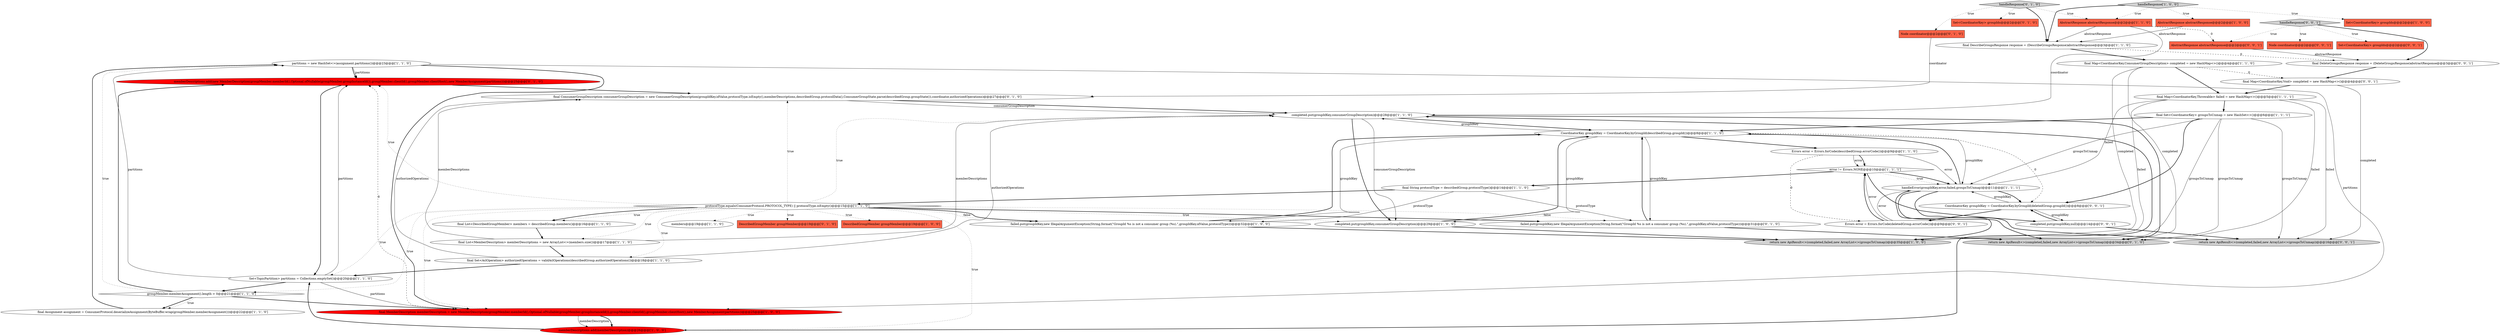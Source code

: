 digraph {
9 [style = filled, label = "partitions = new HashSet<>(assignment.partitions())@@@23@@@['1', '1', '0']", fillcolor = white, shape = ellipse image = "AAA0AAABBB1BBB"];
19 [style = filled, label = "final Set<AclOperation> authorizedOperations = validAclOperations(describedGroup.authorizedOperations())@@@18@@@['1', '1', '0']", fillcolor = white, shape = ellipse image = "AAA0AAABBB1BBB"];
21 [style = filled, label = "AbstractResponse abstractResponse@@@2@@@['1', '0', '0']", fillcolor = tomato, shape = box image = "AAA0AAABBB1BBB"];
35 [style = filled, label = "failed.put(groupIdKey,new IllegalArgumentException(String.format(\"GroupId %s is not a consumer group (%s).\",groupIdKey.idValue,protocolType)))@@@31@@@['0', '1', '0']", fillcolor = white, shape = ellipse image = "AAA0AAABBB2BBB"];
2 [style = filled, label = "final Set<CoordinatorKey> groupsToUnmap = new HashSet<>()@@@6@@@['1', '1', '1']", fillcolor = white, shape = ellipse image = "AAA0AAABBB1BBB"];
0 [style = filled, label = "error != Errors.NONE@@@10@@@['1', '1', '1']", fillcolor = white, shape = diamond image = "AAA0AAABBB1BBB"];
12 [style = filled, label = "final List<MemberDescription> memberDescriptions = new ArrayList<>(members.size())@@@17@@@['1', '1', '0']", fillcolor = white, shape = ellipse image = "AAA0AAABBB1BBB"];
29 [style = filled, label = "return new ApiResult<>(completed,failed,new ArrayList<>(groupsToUnmap))@@@34@@@['0', '1', '0']", fillcolor = lightgray, shape = ellipse image = "AAA0AAABBB2BBB"];
36 [style = filled, label = "final ConsumerGroupDescription consumerGroupDescription = new ConsumerGroupDescription(groupIdKey.idValue,protocolType.isEmpty(),memberDescriptions,describedGroup.protocolData(),ConsumerGroupState.parse(describedGroup.groupState()),coordinator,authorizedOperations)@@@27@@@['0', '1', '0']", fillcolor = white, shape = ellipse image = "AAA0AAABBB2BBB"];
16 [style = filled, label = "members@@@19@@@['1', '1', '0']", fillcolor = white, shape = ellipse image = "AAA0AAABBB1BBB"];
32 [style = filled, label = "Node coordinator@@@2@@@['0', '1', '0']", fillcolor = tomato, shape = box image = "AAA0AAABBB2BBB"];
37 [style = filled, label = "final Map<CoordinatorKey,Void> completed = new HashMap<>()@@@4@@@['0', '0', '1']", fillcolor = white, shape = ellipse image = "AAA0AAABBB3BBB"];
4 [style = filled, label = "completed.put(groupIdKey,consumerGroupDescription)@@@28@@@['1', '1', '0']", fillcolor = white, shape = ellipse image = "AAA0AAABBB1BBB"];
40 [style = filled, label = "Node coordinator@@@2@@@['0', '0', '1']", fillcolor = tomato, shape = box image = "AAA0AAABBB3BBB"];
13 [style = filled, label = "failed.put(groupIdKey,new IllegalArgumentException(String.format(\"GroupId %s is not a consumer group (%s).\",groupIdKey.idValue,protocolType)))@@@32@@@['1', '0', '0']", fillcolor = white, shape = ellipse image = "AAA0AAABBB1BBB"];
24 [style = filled, label = "handleError(groupIdKey,error,failed,groupsToUnmap)@@@11@@@['1', '1', '1']", fillcolor = white, shape = ellipse image = "AAA0AAABBB1BBB"];
17 [style = filled, label = "handleResponse['1', '0', '0']", fillcolor = lightgray, shape = diamond image = "AAA0AAABBB1BBB"];
45 [style = filled, label = "CoordinatorKey groupIdKey = CoordinatorKey.byGroupId(deletedGroup.groupId())@@@8@@@['0', '0', '1']", fillcolor = white, shape = ellipse image = "AAA0AAABBB3BBB"];
6 [style = filled, label = "CoordinatorKey groupIdKey = CoordinatorKey.byGroupId(describedGroup.groupId())@@@8@@@['1', '1', '0']", fillcolor = white, shape = ellipse image = "AAA0AAABBB1BBB"];
41 [style = filled, label = "completed.put(groupIdKey,null)@@@14@@@['0', '0', '1']", fillcolor = white, shape = ellipse image = "AAA0AAABBB3BBB"];
27 [style = filled, label = "final DescribeGroupsResponse response = (DescribeGroupsResponse)abstractResponse@@@3@@@['1', '1', '0']", fillcolor = white, shape = ellipse image = "AAA0AAABBB1BBB"];
20 [style = filled, label = "return new ApiResult<>(completed,failed,new ArrayList<>(groupsToUnmap))@@@35@@@['1', '0', '0']", fillcolor = lightgray, shape = ellipse image = "AAA0AAABBB1BBB"];
3 [style = filled, label = "memberDescriptions.add(memberDescription)@@@26@@@['1', '0', '0']", fillcolor = red, shape = ellipse image = "AAA1AAABBB1BBB"];
43 [style = filled, label = "handleResponse['0', '0', '1']", fillcolor = lightgray, shape = diamond image = "AAA0AAABBB3BBB"];
33 [style = filled, label = "memberDescriptions.add(new MemberDescription(groupMember.memberId(),Optional.ofNullable(groupMember.groupInstanceId()),groupMember.clientId(),groupMember.clientHost(),new MemberAssignment(partitions)))@@@25@@@['0', '1', '0']", fillcolor = red, shape = ellipse image = "AAA1AAABBB2BBB"];
14 [style = filled, label = "final List<DescribedGroupMember> members = describedGroup.members()@@@16@@@['1', '1', '0']", fillcolor = white, shape = ellipse image = "AAA0AAABBB1BBB"];
7 [style = filled, label = "groupMember.memberAssignment().length > 0@@@21@@@['1', '1', '0']", fillcolor = white, shape = diamond image = "AAA0AAABBB1BBB"];
31 [style = filled, label = "DescribedGroupMember groupMember@@@19@@@['0', '1', '0']", fillcolor = tomato, shape = box image = "AAA0AAABBB2BBB"];
39 [style = filled, label = "Set<CoordinatorKey> groupIds@@@2@@@['0', '0', '1']", fillcolor = tomato, shape = box image = "AAA0AAABBB3BBB"];
11 [style = filled, label = "Set<CoordinatorKey> groupIds@@@2@@@['1', '0', '0']", fillcolor = tomato, shape = box image = "AAA0AAABBB1BBB"];
18 [style = filled, label = "completed.put(groupIdKey,consumerGroupDescription)@@@29@@@['1', '0', '0']", fillcolor = white, shape = ellipse image = "AAA0AAABBB1BBB"];
23 [style = filled, label = "final String protocolType = describedGroup.protocolType()@@@14@@@['1', '1', '0']", fillcolor = white, shape = ellipse image = "AAA0AAABBB1BBB"];
28 [style = filled, label = "AbstractResponse abstractResponse@@@2@@@['1', '1', '0']", fillcolor = tomato, shape = box image = "AAA0AAABBB1BBB"];
15 [style = filled, label = "final Map<CoordinatorKey,ConsumerGroupDescription> completed = new HashMap<>()@@@4@@@['1', '1', '0']", fillcolor = white, shape = ellipse image = "AAA0AAABBB1BBB"];
5 [style = filled, label = "protocolType.equals(ConsumerProtocol.PROTOCOL_TYPE) || protocolType.isEmpty()@@@15@@@['1', '1', '0']", fillcolor = white, shape = diamond image = "AAA0AAABBB1BBB"];
38 [style = filled, label = "final DeleteGroupsResponse response = (DeleteGroupsResponse)abstractResponse@@@3@@@['0', '0', '1']", fillcolor = white, shape = ellipse image = "AAA0AAABBB3BBB"];
46 [style = filled, label = "AbstractResponse abstractResponse@@@2@@@['0', '0', '1']", fillcolor = tomato, shape = box image = "AAA0AAABBB3BBB"];
1 [style = filled, label = "final Map<CoordinatorKey,Throwable> failed = new HashMap<>()@@@5@@@['1', '1', '1']", fillcolor = white, shape = ellipse image = "AAA0AAABBB1BBB"];
22 [style = filled, label = "final MemberDescription memberDescription = new MemberDescription(groupMember.memberId(),Optional.ofNullable(groupMember.groupInstanceId()),groupMember.clientId(),groupMember.clientHost(),new MemberAssignment(partitions))@@@25@@@['1', '0', '0']", fillcolor = red, shape = ellipse image = "AAA1AAABBB1BBB"];
10 [style = filled, label = "DescribedGroupMember groupMember@@@19@@@['1', '0', '0']", fillcolor = tomato, shape = box image = "AAA0AAABBB1BBB"];
44 [style = filled, label = "Errors error = Errors.forCode(deletedGroup.errorCode())@@@9@@@['0', '0', '1']", fillcolor = white, shape = ellipse image = "AAA0AAABBB3BBB"];
30 [style = filled, label = "handleResponse['0', '1', '0']", fillcolor = lightgray, shape = diamond image = "AAA0AAABBB2BBB"];
42 [style = filled, label = "return new ApiResult<>(completed,failed,new ArrayList<>(groupsToUnmap))@@@16@@@['0', '0', '1']", fillcolor = lightgray, shape = ellipse image = "AAA0AAABBB3BBB"];
8 [style = filled, label = "final Assignment assignment = ConsumerProtocol.deserializeAssignment(ByteBuffer.wrap(groupMember.memberAssignment()))@@@22@@@['1', '1', '0']", fillcolor = white, shape = ellipse image = "AAA0AAABBB1BBB"];
34 [style = filled, label = "Set<CoordinatorKey> groupIds@@@2@@@['0', '1', '0']", fillcolor = tomato, shape = box image = "AAA0AAABBB2BBB"];
26 [style = filled, label = "Errors error = Errors.forCode(describedGroup.errorCode())@@@9@@@['1', '1', '0']", fillcolor = white, shape = ellipse image = "AAA0AAABBB1BBB"];
25 [style = filled, label = "Set<TopicPartition> partitions = Collections.emptySet()@@@20@@@['1', '1', '0']", fillcolor = white, shape = ellipse image = "AAA0AAABBB1BBB"];
27->38 [style = dashed, label="0"];
23->35 [style = solid, label="protocolType"];
5->18 [style = dotted, label="true"];
2->6 [style = bold, label=""];
26->0 [style = solid, label="error"];
5->19 [style = dotted, label="true"];
44->24 [style = solid, label="error"];
9->22 [style = solid, label="partitions"];
5->12 [style = dotted, label="true"];
7->8 [style = bold, label=""];
6->24 [style = solid, label="groupIdKey"];
3->4 [style = bold, label=""];
27->15 [style = bold, label=""];
2->20 [style = solid, label="groupsToUnmap"];
45->41 [style = solid, label="groupIdKey"];
5->22 [style = dotted, label="true"];
33->25 [style = bold, label=""];
28->46 [style = dashed, label="0"];
0->24 [style = dotted, label="true"];
28->4 [style = solid, label="coordinator"];
0->24 [style = bold, label=""];
43->46 [style = dotted, label="true"];
41->45 [style = bold, label=""];
17->27 [style = bold, label=""];
2->42 [style = solid, label="groupsToUnmap"];
19->4 [style = solid, label="authorizedOperations"];
41->42 [style = bold, label=""];
9->33 [style = bold, label=""];
37->1 [style = bold, label=""];
36->4 [style = bold, label=""];
30->27 [style = bold, label=""];
4->18 [style = bold, label=""];
25->33 [style = solid, label="partitions"];
5->33 [style = dotted, label="true"];
5->3 [style = dotted, label="true"];
26->44 [style = dashed, label="0"];
25->7 [style = bold, label=""];
19->25 [style = bold, label=""];
5->4 [style = dotted, label="true"];
24->20 [style = bold, label=""];
5->36 [style = dotted, label="true"];
7->33 [style = bold, label=""];
18->20 [style = bold, label=""];
26->0 [style = bold, label=""];
0->23 [style = bold, label=""];
6->45 [style = dashed, label="0"];
38->37 [style = bold, label=""];
5->25 [style = dotted, label="true"];
5->7 [style = dotted, label="true"];
44->0 [style = solid, label="error"];
33->36 [style = bold, label=""];
5->35 [style = dotted, label="false"];
25->22 [style = solid, label="partitions"];
30->32 [style = dotted, label="true"];
19->36 [style = solid, label="authorizedOperations"];
30->28 [style = dotted, label="true"];
7->8 [style = dotted, label="true"];
17->21 [style = dotted, label="true"];
9->22 [style = bold, label=""];
2->29 [style = solid, label="groupsToUnmap"];
1->42 [style = solid, label="failed"];
6->26 [style = bold, label=""];
35->29 [style = bold, label=""];
45->24 [style = solid, label="groupIdKey"];
23->5 [style = bold, label=""];
26->24 [style = solid, label="error"];
15->20 [style = solid, label="completed"];
5->10 [style = dotted, label="true"];
22->33 [style = dashed, label="0"];
5->31 [style = dotted, label="true"];
4->29 [style = bold, label=""];
22->3 [style = solid, label="memberDescription"];
2->24 [style = solid, label="groupsToUnmap"];
30->34 [style = dotted, label="true"];
45->44 [style = bold, label=""];
21->27 [style = solid, label="abstractResponse"];
9->33 [style = solid, label="partitions"];
24->45 [style = bold, label=""];
6->35 [style = solid, label="groupIdKey"];
0->41 [style = bold, label=""];
7->22 [style = bold, label=""];
25->9 [style = solid, label="partitions"];
5->13 [style = dotted, label="false"];
43->38 [style = bold, label=""];
12->4 [style = solid, label="memberDescriptions"];
4->18 [style = solid, label="consumerGroupDescription"];
18->6 [style = bold, label=""];
5->13 [style = bold, label=""];
5->16 [style = dotted, label="true"];
17->28 [style = dotted, label="true"];
2->45 [style = bold, label=""];
43->40 [style = dotted, label="true"];
1->2 [style = bold, label=""];
13->6 [style = bold, label=""];
5->35 [style = bold, label=""];
6->13 [style = solid, label="groupIdKey"];
24->42 [style = bold, label=""];
15->1 [style = bold, label=""];
17->11 [style = dotted, label="true"];
6->18 [style = solid, label="groupIdKey"];
5->14 [style = dotted, label="true"];
35->6 [style = bold, label=""];
4->6 [style = bold, label=""];
6->4 [style = solid, label="groupIdKey"];
3->25 [style = bold, label=""];
15->37 [style = dashed, label="0"];
32->36 [style = solid, label="coordinator"];
36->4 [style = solid, label="consumerGroupDescription"];
24->29 [style = bold, label=""];
46->38 [style = solid, label="abstractResponse"];
5->14 [style = bold, label=""];
7->9 [style = dotted, label="true"];
28->27 [style = solid, label="abstractResponse"];
37->42 [style = solid, label="completed"];
22->3 [style = bold, label=""];
1->24 [style = solid, label="failed"];
12->36 [style = solid, label="memberDescriptions"];
23->13 [style = solid, label="protocolType"];
14->12 [style = bold, label=""];
8->9 [style = bold, label=""];
15->29 [style = solid, label="completed"];
12->19 [style = bold, label=""];
24->6 [style = bold, label=""];
1->29 [style = solid, label="failed"];
1->20 [style = solid, label="failed"];
43->39 [style = dotted, label="true"];
44->0 [style = bold, label=""];
13->20 [style = bold, label=""];
}
